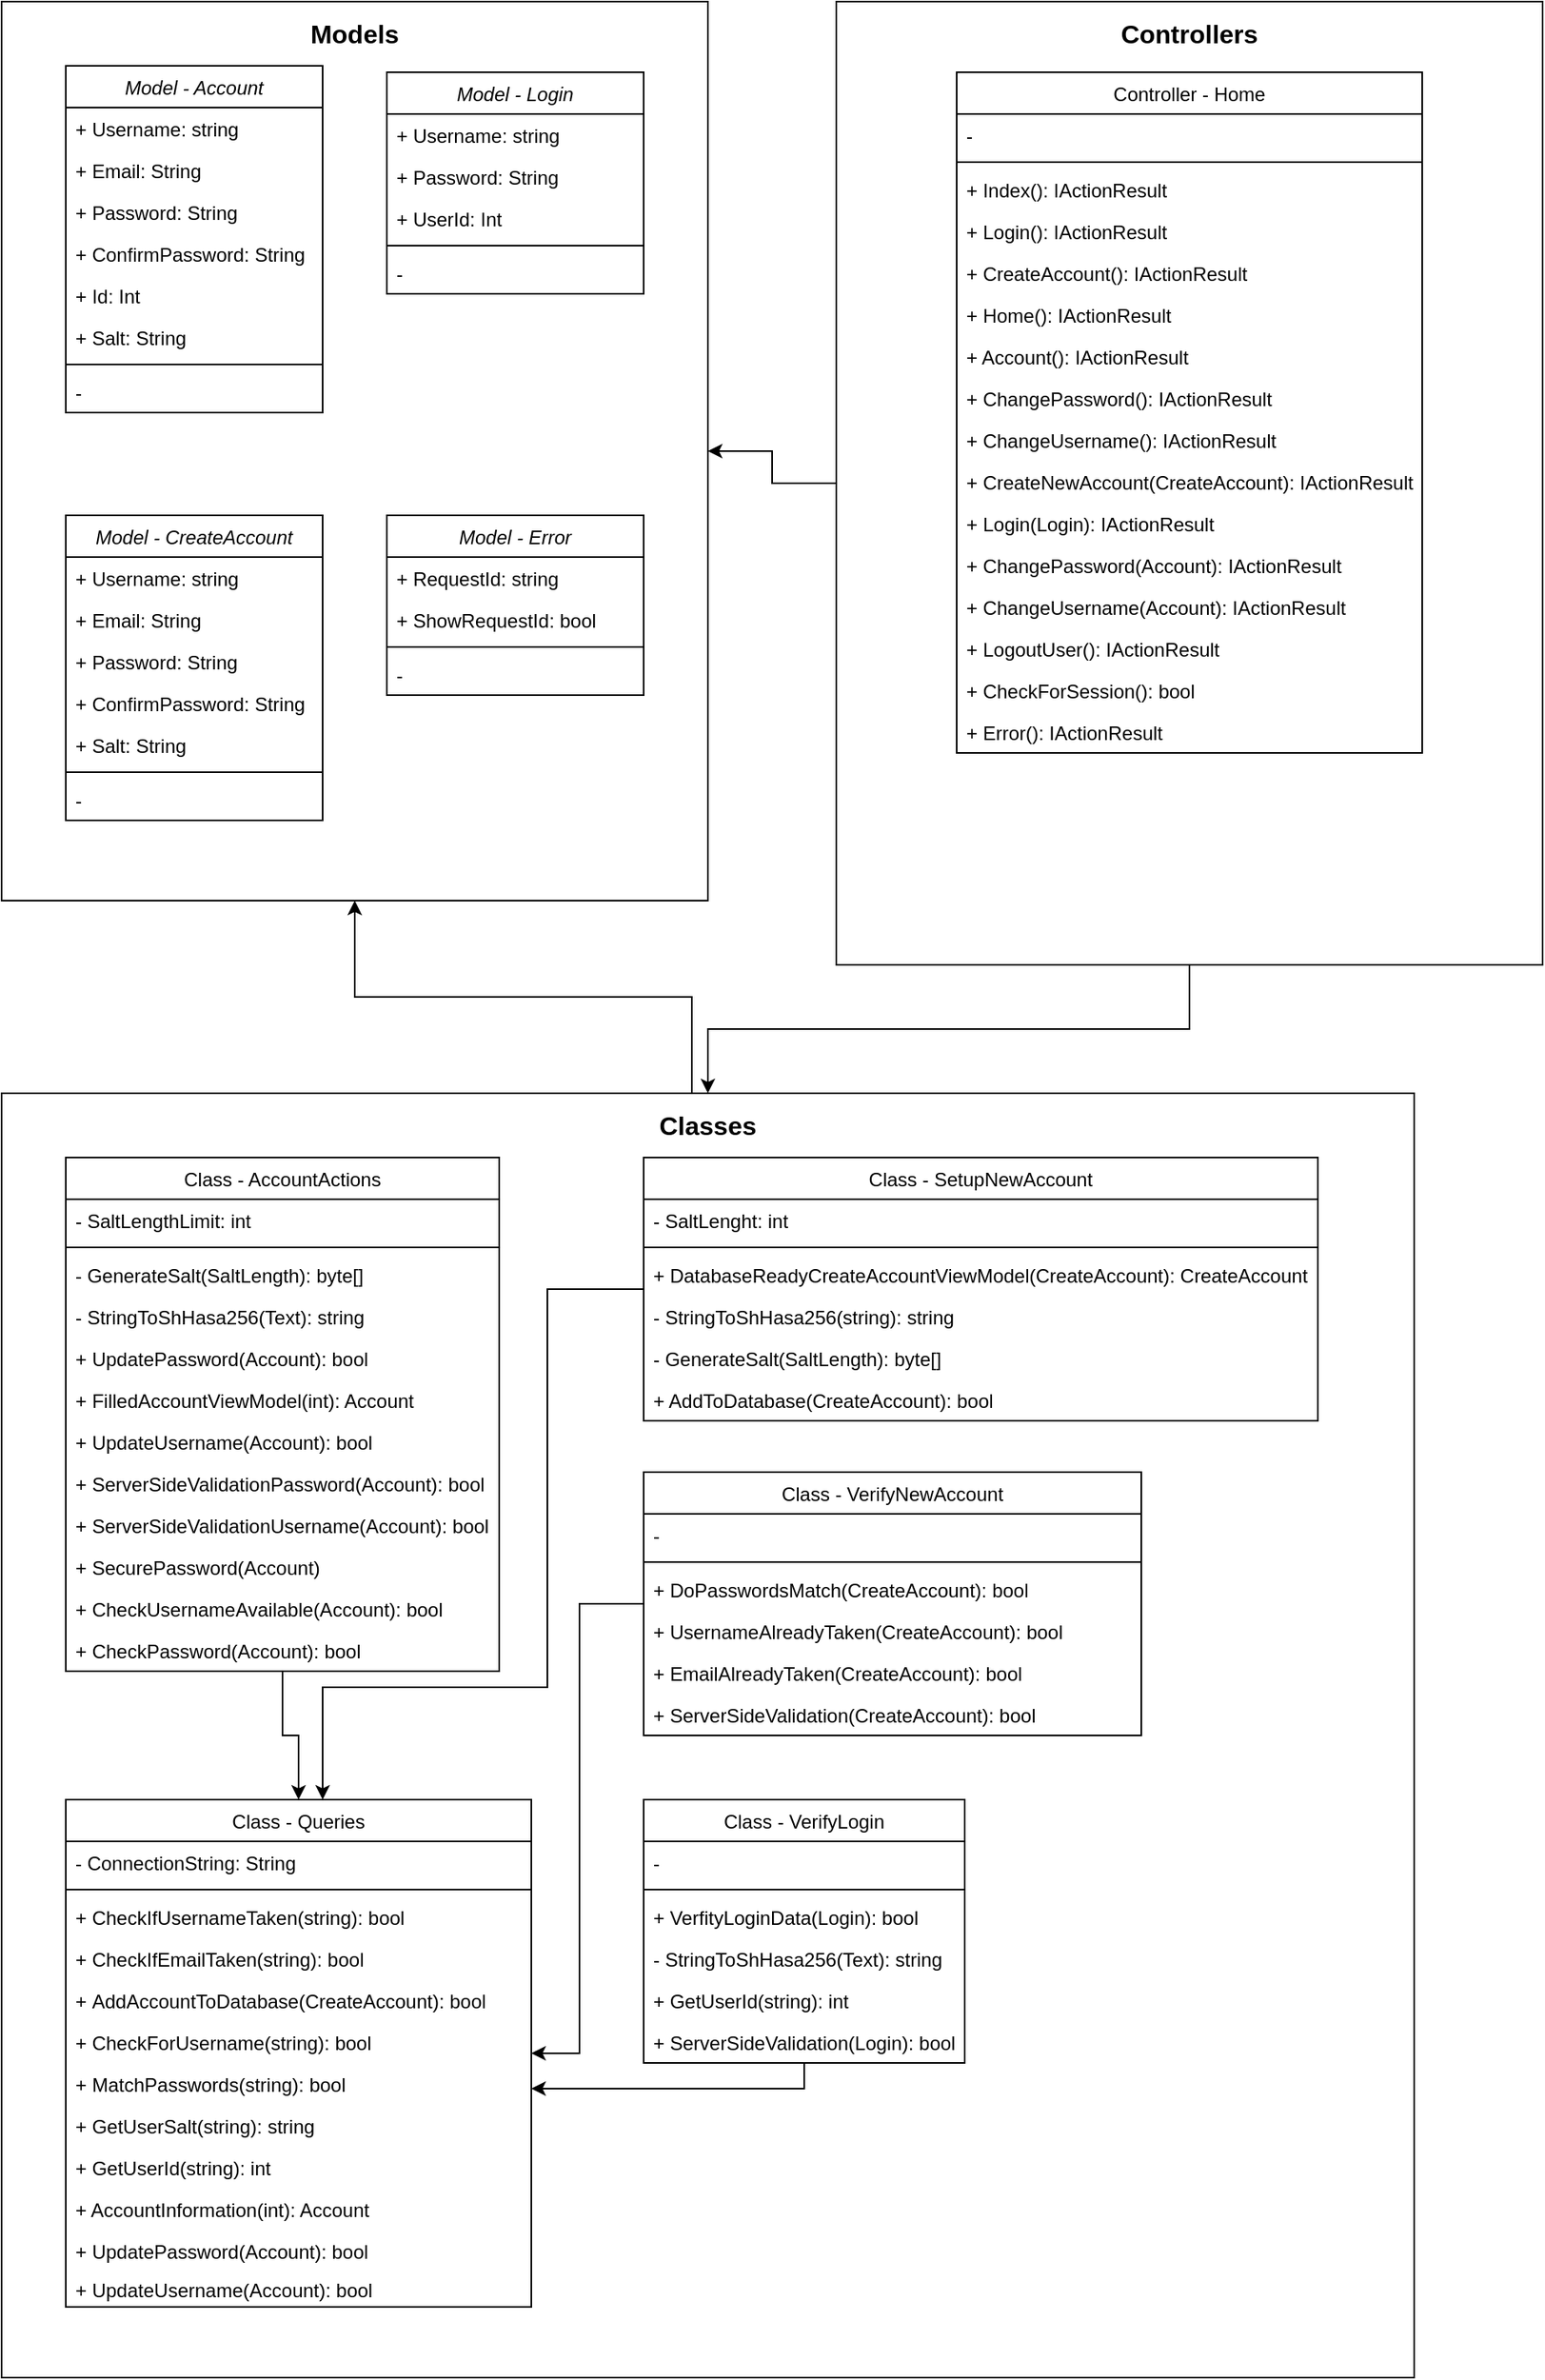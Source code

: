 <mxfile version="14.5.1" type="device"><diagram id="C5RBs43oDa-KdzZeNtuy" name="Page-1"><mxGraphModel dx="1673" dy="967" grid="1" gridSize="10" guides="1" tooltips="1" connect="1" arrows="1" fold="1" page="1" pageScale="1" pageWidth="827" pageHeight="1169" math="0" shadow="0"><root><mxCell id="WIyWlLk6GJQsqaUBKTNV-0"/><mxCell id="WIyWlLk6GJQsqaUBKTNV-1" parent="WIyWlLk6GJQsqaUBKTNV-0"/><mxCell id="hTvxcZhykZpkyNZa-Waa-52" value="" style="rounded=0;whiteSpace=wrap;html=1;" vertex="1" parent="WIyWlLk6GJQsqaUBKTNV-1"><mxGeometry width="440" height="560" as="geometry"/></mxCell><mxCell id="hTvxcZhykZpkyNZa-Waa-60" style="edgeStyle=orthogonalEdgeStyle;rounded=0;orthogonalLoop=1;jettySize=auto;html=1;" edge="1" parent="WIyWlLk6GJQsqaUBKTNV-1" source="hTvxcZhykZpkyNZa-Waa-12" target="hTvxcZhykZpkyNZa-Waa-52"><mxGeometry relative="1" as="geometry"><Array as="points"><mxPoint x="430" y="620"/><mxPoint x="220" y="620"/></Array></mxGeometry></mxCell><mxCell id="hTvxcZhykZpkyNZa-Waa-12" value="" style="rounded=0;whiteSpace=wrap;html=1;" vertex="1" parent="WIyWlLk6GJQsqaUBKTNV-1"><mxGeometry y="680" width="880" height="800" as="geometry"/></mxCell><mxCell id="zkfFHV4jXpPFQw0GAbJ--0" value="Model - Login" style="swimlane;fontStyle=2;align=center;verticalAlign=top;childLayout=stackLayout;horizontal=1;startSize=26;horizontalStack=0;resizeParent=1;resizeLast=0;collapsible=1;marginBottom=0;rounded=0;shadow=0;strokeWidth=1;" parent="WIyWlLk6GJQsqaUBKTNV-1" vertex="1"><mxGeometry x="240" y="44" width="160" height="138" as="geometry"><mxRectangle x="240" y="40" width="160" height="26" as="alternateBounds"/></mxGeometry></mxCell><mxCell id="zkfFHV4jXpPFQw0GAbJ--1" value="+ Username: string" style="text;align=left;verticalAlign=top;spacingLeft=4;spacingRight=4;overflow=hidden;rotatable=0;points=[[0,0.5],[1,0.5]];portConstraint=eastwest;" parent="zkfFHV4jXpPFQw0GAbJ--0" vertex="1"><mxGeometry y="26" width="160" height="26" as="geometry"/></mxCell><mxCell id="SCdg9kB7BhpPP8TmP9RL-40" value="+ Password: String" style="text;align=left;verticalAlign=top;spacingLeft=4;spacingRight=4;overflow=hidden;rotatable=0;points=[[0,0.5],[1,0.5]];portConstraint=eastwest;rounded=0;shadow=0;html=0;" parent="zkfFHV4jXpPFQw0GAbJ--0" vertex="1"><mxGeometry y="52" width="160" height="26" as="geometry"/></mxCell><mxCell id="zkfFHV4jXpPFQw0GAbJ--2" value="+ UserId: Int" style="text;align=left;verticalAlign=top;spacingLeft=4;spacingRight=4;overflow=hidden;rotatable=0;points=[[0,0.5],[1,0.5]];portConstraint=eastwest;rounded=0;shadow=0;html=0;" parent="zkfFHV4jXpPFQw0GAbJ--0" vertex="1"><mxGeometry y="78" width="160" height="26" as="geometry"/></mxCell><mxCell id="zkfFHV4jXpPFQw0GAbJ--4" value="" style="line;html=1;strokeWidth=1;align=left;verticalAlign=middle;spacingTop=-1;spacingLeft=3;spacingRight=3;rotatable=0;labelPosition=right;points=[];portConstraint=eastwest;" parent="zkfFHV4jXpPFQw0GAbJ--0" vertex="1"><mxGeometry y="104" width="160" height="8" as="geometry"/></mxCell><mxCell id="PISMwVWAwjj8KinEgV6s-22" value="-" style="text;align=left;verticalAlign=top;spacingLeft=4;spacingRight=4;overflow=hidden;rotatable=0;points=[[0,0.5],[1,0.5]];portConstraint=eastwest;" parent="zkfFHV4jXpPFQw0GAbJ--0" vertex="1"><mxGeometry y="112" width="160" height="26" as="geometry"/></mxCell><mxCell id="hTvxcZhykZpkyNZa-Waa-63" style="edgeStyle=orthogonalEdgeStyle;rounded=0;orthogonalLoop=1;jettySize=auto;html=1;" edge="1" parent="WIyWlLk6GJQsqaUBKTNV-1" source="zkfFHV4jXpPFQw0GAbJ--13" target="zkfFHV4jXpPFQw0GAbJ--17"><mxGeometry relative="1" as="geometry"><Array as="points"><mxPoint x="360" y="998"/><mxPoint x="360" y="1278"/></Array></mxGeometry></mxCell><mxCell id="zkfFHV4jXpPFQw0GAbJ--13" value="Class - VerifyNewAccount" style="swimlane;fontStyle=0;align=center;verticalAlign=top;childLayout=stackLayout;horizontal=1;startSize=26;horizontalStack=0;resizeParent=1;resizeLast=0;collapsible=1;marginBottom=0;rounded=0;shadow=0;strokeWidth=1;" parent="WIyWlLk6GJQsqaUBKTNV-1" vertex="1"><mxGeometry x="400" y="916" width="310" height="164" as="geometry"><mxRectangle x="560" y="160" width="170" height="26" as="alternateBounds"/></mxGeometry></mxCell><mxCell id="PISMwVWAwjj8KinEgV6s-21" value="-" style="text;align=left;verticalAlign=top;spacingLeft=4;spacingRight=4;overflow=hidden;rotatable=0;points=[[0,0.5],[1,0.5]];portConstraint=eastwest;" parent="zkfFHV4jXpPFQw0GAbJ--13" vertex="1"><mxGeometry y="26" width="310" height="26" as="geometry"/></mxCell><mxCell id="zkfFHV4jXpPFQw0GAbJ--15" value="" style="line;html=1;strokeWidth=1;align=left;verticalAlign=middle;spacingTop=-1;spacingLeft=3;spacingRight=3;rotatable=0;labelPosition=right;points=[];portConstraint=eastwest;" parent="zkfFHV4jXpPFQw0GAbJ--13" vertex="1"><mxGeometry y="52" width="310" height="8" as="geometry"/></mxCell><mxCell id="PISMwVWAwjj8KinEgV6s-15" value="+ DoPasswordsMatch(CreateAccount): bool" style="text;align=left;verticalAlign=top;spacingLeft=4;spacingRight=4;overflow=hidden;rotatable=0;points=[[0,0.5],[1,0.5]];portConstraint=eastwest;" parent="zkfFHV4jXpPFQw0GAbJ--13" vertex="1"><mxGeometry y="60" width="310" height="26" as="geometry"/></mxCell><mxCell id="PISMwVWAwjj8KinEgV6s-16" value="+ UsernameAlreadyTaken(CreateAccount): bool" style="text;align=left;verticalAlign=top;spacingLeft=4;spacingRight=4;overflow=hidden;rotatable=0;points=[[0,0.5],[1,0.5]];portConstraint=eastwest;" parent="zkfFHV4jXpPFQw0GAbJ--13" vertex="1"><mxGeometry y="86" width="310" height="26" as="geometry"/></mxCell><mxCell id="PISMwVWAwjj8KinEgV6s-17" value="+ EmailAlreadyTaken(CreateAccount): bool" style="text;align=left;verticalAlign=top;spacingLeft=4;spacingRight=4;overflow=hidden;rotatable=0;points=[[0,0.5],[1,0.5]];portConstraint=eastwest;" parent="zkfFHV4jXpPFQw0GAbJ--13" vertex="1"><mxGeometry y="112" width="310" height="26" as="geometry"/></mxCell><mxCell id="SCdg9kB7BhpPP8TmP9RL-45" value="+ ServerSideValidation(CreateAccount): bool" style="text;align=left;verticalAlign=top;spacingLeft=4;spacingRight=4;overflow=hidden;rotatable=0;points=[[0,0.5],[1,0.5]];portConstraint=eastwest;" parent="zkfFHV4jXpPFQw0GAbJ--13" vertex="1"><mxGeometry y="138" width="310" height="26" as="geometry"/></mxCell><mxCell id="zkfFHV4jXpPFQw0GAbJ--17" value="Class - Queries" style="swimlane;fontStyle=0;align=center;verticalAlign=top;childLayout=stackLayout;horizontal=1;startSize=26;horizontalStack=0;resizeParent=1;resizeLast=0;collapsible=1;marginBottom=0;rounded=0;shadow=0;strokeWidth=1;" parent="WIyWlLk6GJQsqaUBKTNV-1" vertex="1"><mxGeometry x="40" y="1120" width="290" height="316" as="geometry"><mxRectangle x="40" y="1080" width="160" height="26" as="alternateBounds"/></mxGeometry></mxCell><mxCell id="PISMwVWAwjj8KinEgV6s-37" value="- ConnectionString: String" style="text;align=left;verticalAlign=top;spacingLeft=4;spacingRight=4;overflow=hidden;rotatable=0;points=[[0,0.5],[1,0.5]];portConstraint=eastwest;" parent="zkfFHV4jXpPFQw0GAbJ--17" vertex="1"><mxGeometry y="26" width="290" height="26" as="geometry"/></mxCell><mxCell id="zkfFHV4jXpPFQw0GAbJ--23" value="" style="line;html=1;strokeWidth=1;align=left;verticalAlign=middle;spacingTop=-1;spacingLeft=3;spacingRight=3;rotatable=0;labelPosition=right;points=[];portConstraint=eastwest;" parent="zkfFHV4jXpPFQw0GAbJ--17" vertex="1"><mxGeometry y="52" width="290" height="8" as="geometry"/></mxCell><mxCell id="zkfFHV4jXpPFQw0GAbJ--18" value="+ CheckIfUsernameTaken(string): bool" style="text;align=left;verticalAlign=top;spacingLeft=4;spacingRight=4;overflow=hidden;rotatable=0;points=[[0,0.5],[1,0.5]];portConstraint=eastwest;" parent="zkfFHV4jXpPFQw0GAbJ--17" vertex="1"><mxGeometry y="60" width="290" height="26" as="geometry"/></mxCell><mxCell id="zkfFHV4jXpPFQw0GAbJ--19" value="+ CheckIfEmailTaken(string): bool" style="text;align=left;verticalAlign=top;spacingLeft=4;spacingRight=4;overflow=hidden;rotatable=0;points=[[0,0.5],[1,0.5]];portConstraint=eastwest;rounded=0;shadow=0;html=0;" parent="zkfFHV4jXpPFQw0GAbJ--17" vertex="1"><mxGeometry y="86" width="290" height="26" as="geometry"/></mxCell><mxCell id="zkfFHV4jXpPFQw0GAbJ--20" value="+ AddAccountToDatabase(CreateAccount): bool" style="text;align=left;verticalAlign=top;spacingLeft=4;spacingRight=4;overflow=hidden;rotatable=0;points=[[0,0.5],[1,0.5]];portConstraint=eastwest;rounded=0;shadow=0;html=0;" parent="zkfFHV4jXpPFQw0GAbJ--17" vertex="1"><mxGeometry y="112" width="290" height="26" as="geometry"/></mxCell><mxCell id="zkfFHV4jXpPFQw0GAbJ--21" value="+ CheckForUsername(string): bool" style="text;align=left;verticalAlign=top;spacingLeft=4;spacingRight=4;overflow=hidden;rotatable=0;points=[[0,0.5],[1,0.5]];portConstraint=eastwest;rounded=0;shadow=0;html=0;" parent="zkfFHV4jXpPFQw0GAbJ--17" vertex="1"><mxGeometry y="138" width="290" height="26" as="geometry"/></mxCell><mxCell id="zkfFHV4jXpPFQw0GAbJ--22" value="+ MatchPasswords(string): bool" style="text;align=left;verticalAlign=top;spacingLeft=4;spacingRight=4;overflow=hidden;rotatable=0;points=[[0,0.5],[1,0.5]];portConstraint=eastwest;rounded=0;shadow=0;html=0;" parent="zkfFHV4jXpPFQw0GAbJ--17" vertex="1"><mxGeometry y="164" width="290" height="26" as="geometry"/></mxCell><mxCell id="SCdg9kB7BhpPP8TmP9RL-47" value="+ GetUserSalt(string): string" style="text;align=left;verticalAlign=top;spacingLeft=4;spacingRight=4;overflow=hidden;rotatable=0;points=[[0,0.5],[1,0.5]];portConstraint=eastwest;rounded=0;shadow=0;html=0;" parent="zkfFHV4jXpPFQw0GAbJ--17" vertex="1"><mxGeometry y="190" width="290" height="26" as="geometry"/></mxCell><mxCell id="SCdg9kB7BhpPP8TmP9RL-48" value="+ GetUserId(string): int" style="text;align=left;verticalAlign=top;spacingLeft=4;spacingRight=4;overflow=hidden;rotatable=0;points=[[0,0.5],[1,0.5]];portConstraint=eastwest;rounded=0;shadow=0;html=0;" parent="zkfFHV4jXpPFQw0GAbJ--17" vertex="1"><mxGeometry y="216" width="290" height="26" as="geometry"/></mxCell><mxCell id="SCdg9kB7BhpPP8TmP9RL-49" value="+ AccountInformation(int): Account" style="text;align=left;verticalAlign=top;spacingLeft=4;spacingRight=4;overflow=hidden;rotatable=0;points=[[0,0.5],[1,0.5]];portConstraint=eastwest;rounded=0;shadow=0;html=0;" parent="zkfFHV4jXpPFQw0GAbJ--17" vertex="1"><mxGeometry y="242" width="290" height="26" as="geometry"/></mxCell><mxCell id="SCdg9kB7BhpPP8TmP9RL-50" value="+ UpdatePassword(Account): bool" style="text;align=left;verticalAlign=top;spacingLeft=4;spacingRight=4;overflow=hidden;rotatable=0;points=[[0,0.5],[1,0.5]];portConstraint=eastwest;rounded=0;shadow=0;html=0;" parent="zkfFHV4jXpPFQw0GAbJ--17" vertex="1"><mxGeometry y="268" width="290" height="24" as="geometry"/></mxCell><mxCell id="hTvxcZhykZpkyNZa-Waa-37" value="+ UpdateUsername(Account): bool" style="text;align=left;verticalAlign=top;spacingLeft=4;spacingRight=4;overflow=hidden;rotatable=0;points=[[0,0.5],[1,0.5]];portConstraint=eastwest;rounded=0;shadow=0;html=0;" vertex="1" parent="zkfFHV4jXpPFQw0GAbJ--17"><mxGeometry y="292" width="290" height="24" as="geometry"/></mxCell><mxCell id="PISMwVWAwjj8KinEgV6s-0" value="Model - CreateAccount" style="swimlane;fontStyle=2;align=center;verticalAlign=top;childLayout=stackLayout;horizontal=1;startSize=26;horizontalStack=0;resizeParent=1;resizeLast=0;collapsible=1;marginBottom=0;rounded=0;shadow=0;strokeWidth=1;" parent="WIyWlLk6GJQsqaUBKTNV-1" vertex="1"><mxGeometry x="40" y="320" width="160" height="190" as="geometry"><mxRectangle x="40" y="320" width="160" height="26" as="alternateBounds"/></mxGeometry></mxCell><mxCell id="PISMwVWAwjj8KinEgV6s-1" value="+ Username: string" style="text;align=left;verticalAlign=top;spacingLeft=4;spacingRight=4;overflow=hidden;rotatable=0;points=[[0,0.5],[1,0.5]];portConstraint=eastwest;" parent="PISMwVWAwjj8KinEgV6s-0" vertex="1"><mxGeometry y="26" width="160" height="26" as="geometry"/></mxCell><mxCell id="PISMwVWAwjj8KinEgV6s-2" value="+ Email: String" style="text;align=left;verticalAlign=top;spacingLeft=4;spacingRight=4;overflow=hidden;rotatable=0;points=[[0,0.5],[1,0.5]];portConstraint=eastwest;rounded=0;shadow=0;html=0;" parent="PISMwVWAwjj8KinEgV6s-0" vertex="1"><mxGeometry y="52" width="160" height="26" as="geometry"/></mxCell><mxCell id="PISMwVWAwjj8KinEgV6s-6" value="+ Password: String" style="text;align=left;verticalAlign=top;spacingLeft=4;spacingRight=4;overflow=hidden;rotatable=0;points=[[0,0.5],[1,0.5]];portConstraint=eastwest;rounded=0;shadow=0;html=0;" parent="PISMwVWAwjj8KinEgV6s-0" vertex="1"><mxGeometry y="78" width="160" height="26" as="geometry"/></mxCell><mxCell id="PISMwVWAwjj8KinEgV6s-7" value="+ ConfirmPassword: String" style="text;align=left;verticalAlign=top;spacingLeft=4;spacingRight=4;overflow=hidden;rotatable=0;points=[[0,0.5],[1,0.5]];portConstraint=eastwest;rounded=0;shadow=0;html=0;" parent="PISMwVWAwjj8KinEgV6s-0" vertex="1"><mxGeometry y="104" width="160" height="26" as="geometry"/></mxCell><mxCell id="PISMwVWAwjj8KinEgV6s-8" value="+ Salt: String" style="text;align=left;verticalAlign=top;spacingLeft=4;spacingRight=4;overflow=hidden;rotatable=0;points=[[0,0.5],[1,0.5]];portConstraint=eastwest;rounded=0;shadow=0;html=0;" parent="PISMwVWAwjj8KinEgV6s-0" vertex="1"><mxGeometry y="130" width="160" height="26" as="geometry"/></mxCell><mxCell id="PISMwVWAwjj8KinEgV6s-3" value="" style="line;html=1;strokeWidth=1;align=left;verticalAlign=middle;spacingTop=-1;spacingLeft=3;spacingRight=3;rotatable=0;labelPosition=right;points=[];portConstraint=eastwest;" parent="PISMwVWAwjj8KinEgV6s-0" vertex="1"><mxGeometry y="156" width="160" height="8" as="geometry"/></mxCell><mxCell id="PISMwVWAwjj8KinEgV6s-23" value="-" style="text;align=left;verticalAlign=top;spacingLeft=4;spacingRight=4;overflow=hidden;rotatable=0;points=[[0,0.5],[1,0.5]];portConstraint=eastwest;rounded=0;shadow=0;html=0;" parent="PISMwVWAwjj8KinEgV6s-0" vertex="1"><mxGeometry y="164" width="160" height="26" as="geometry"/></mxCell><mxCell id="hTvxcZhykZpkyNZa-Waa-64" style="edgeStyle=orthogonalEdgeStyle;rounded=0;orthogonalLoop=1;jettySize=auto;html=1;" edge="1" parent="WIyWlLk6GJQsqaUBKTNV-1" source="PISMwVWAwjj8KinEgV6s-24" target="zkfFHV4jXpPFQw0GAbJ--17"><mxGeometry relative="1" as="geometry"><Array as="points"><mxPoint x="500" y="1300"/></Array></mxGeometry></mxCell><mxCell id="PISMwVWAwjj8KinEgV6s-24" value="Class - VerifyLogin" style="swimlane;fontStyle=0;align=center;verticalAlign=top;childLayout=stackLayout;horizontal=1;startSize=26;horizontalStack=0;resizeParent=1;resizeLast=0;collapsible=1;marginBottom=0;rounded=0;shadow=0;strokeWidth=1;" parent="WIyWlLk6GJQsqaUBKTNV-1" vertex="1"><mxGeometry x="400" y="1120" width="200" height="164" as="geometry"><mxRectangle x="360" y="920" width="170" height="26" as="alternateBounds"/></mxGeometry></mxCell><mxCell id="PISMwVWAwjj8KinEgV6s-25" value="-" style="text;align=left;verticalAlign=top;spacingLeft=4;spacingRight=4;overflow=hidden;rotatable=0;points=[[0,0.5],[1,0.5]];portConstraint=eastwest;" parent="PISMwVWAwjj8KinEgV6s-24" vertex="1"><mxGeometry y="26" width="200" height="26" as="geometry"/></mxCell><mxCell id="PISMwVWAwjj8KinEgV6s-26" value="" style="line;html=1;strokeWidth=1;align=left;verticalAlign=middle;spacingTop=-1;spacingLeft=3;spacingRight=3;rotatable=0;labelPosition=right;points=[];portConstraint=eastwest;" parent="PISMwVWAwjj8KinEgV6s-24" vertex="1"><mxGeometry y="52" width="200" height="8" as="geometry"/></mxCell><mxCell id="PISMwVWAwjj8KinEgV6s-27" value="+ VerfityLoginData(Login): bool" style="text;align=left;verticalAlign=top;spacingLeft=4;spacingRight=4;overflow=hidden;rotatable=0;points=[[0,0.5],[1,0.5]];portConstraint=eastwest;" parent="PISMwVWAwjj8KinEgV6s-24" vertex="1"><mxGeometry y="60" width="200" height="26" as="geometry"/></mxCell><mxCell id="PISMwVWAwjj8KinEgV6s-28" value="- StringToShHasa256(Text): string" style="text;align=left;verticalAlign=top;spacingLeft=4;spacingRight=4;overflow=hidden;rotatable=0;points=[[0,0.5],[1,0.5]];portConstraint=eastwest;" parent="PISMwVWAwjj8KinEgV6s-24" vertex="1"><mxGeometry y="86" width="200" height="26" as="geometry"/></mxCell><mxCell id="SCdg9kB7BhpPP8TmP9RL-41" value="+ GetUserId(string): int" style="text;align=left;verticalAlign=top;spacingLeft=4;spacingRight=4;overflow=hidden;rotatable=0;points=[[0,0.5],[1,0.5]];portConstraint=eastwest;" parent="PISMwVWAwjj8KinEgV6s-24" vertex="1"><mxGeometry y="112" width="200" height="26" as="geometry"/></mxCell><mxCell id="SCdg9kB7BhpPP8TmP9RL-42" value="+ ServerSideValidation(Login): bool" style="text;align=left;verticalAlign=top;spacingLeft=4;spacingRight=4;overflow=hidden;rotatable=0;points=[[0,0.5],[1,0.5]];portConstraint=eastwest;" parent="PISMwVWAwjj8KinEgV6s-24" vertex="1"><mxGeometry y="138" width="200" height="26" as="geometry"/></mxCell><mxCell id="hTvxcZhykZpkyNZa-Waa-65" style="edgeStyle=orthogonalEdgeStyle;rounded=0;orthogonalLoop=1;jettySize=auto;html=1;" edge="1" parent="WIyWlLk6GJQsqaUBKTNV-1" source="PISMwVWAwjj8KinEgV6s-30" target="zkfFHV4jXpPFQw0GAbJ--17"><mxGeometry relative="1" as="geometry"><Array as="points"><mxPoint x="340" y="802"/><mxPoint x="340" y="1050"/><mxPoint x="200" y="1050"/></Array></mxGeometry></mxCell><mxCell id="PISMwVWAwjj8KinEgV6s-30" value="Class - SetupNewAccount&#10;" style="swimlane;fontStyle=0;align=center;verticalAlign=top;childLayout=stackLayout;horizontal=1;startSize=26;horizontalStack=0;resizeParent=1;resizeLast=0;collapsible=1;marginBottom=0;rounded=0;shadow=0;strokeWidth=1;" parent="WIyWlLk6GJQsqaUBKTNV-1" vertex="1"><mxGeometry x="400" y="720" width="420" height="164" as="geometry"><mxRectangle x="360" y="720" width="170" height="26" as="alternateBounds"/></mxGeometry></mxCell><mxCell id="PISMwVWAwjj8KinEgV6s-31" value="- SaltLenght: int" style="text;align=left;verticalAlign=top;spacingLeft=4;spacingRight=4;overflow=hidden;rotatable=0;points=[[0,0.5],[1,0.5]];portConstraint=eastwest;" parent="PISMwVWAwjj8KinEgV6s-30" vertex="1"><mxGeometry y="26" width="420" height="26" as="geometry"/></mxCell><mxCell id="PISMwVWAwjj8KinEgV6s-32" value="" style="line;html=1;strokeWidth=1;align=left;verticalAlign=middle;spacingTop=-1;spacingLeft=3;spacingRight=3;rotatable=0;labelPosition=right;points=[];portConstraint=eastwest;" parent="PISMwVWAwjj8KinEgV6s-30" vertex="1"><mxGeometry y="52" width="420" height="8" as="geometry"/></mxCell><mxCell id="PISMwVWAwjj8KinEgV6s-33" value="+ DatabaseReadyCreateAccountViewModel(CreateAccount): CreateAccount" style="text;align=left;verticalAlign=top;spacingLeft=4;spacingRight=4;overflow=hidden;rotatable=0;points=[[0,0.5],[1,0.5]];portConstraint=eastwest;" parent="PISMwVWAwjj8KinEgV6s-30" vertex="1"><mxGeometry y="60" width="420" height="26" as="geometry"/></mxCell><mxCell id="PISMwVWAwjj8KinEgV6s-34" value="- StringToShHasa256(string): string" style="text;align=left;verticalAlign=top;spacingLeft=4;spacingRight=4;overflow=hidden;rotatable=0;points=[[0,0.5],[1,0.5]];portConstraint=eastwest;" parent="PISMwVWAwjj8KinEgV6s-30" vertex="1"><mxGeometry y="86" width="420" height="26" as="geometry"/></mxCell><mxCell id="PISMwVWAwjj8KinEgV6s-35" value="- GenerateSalt(SaltLength): byte[]" style="text;align=left;verticalAlign=top;spacingLeft=4;spacingRight=4;overflow=hidden;rotatable=0;points=[[0,0.5],[1,0.5]];portConstraint=eastwest;" parent="PISMwVWAwjj8KinEgV6s-30" vertex="1"><mxGeometry y="112" width="420" height="26" as="geometry"/></mxCell><mxCell id="PISMwVWAwjj8KinEgV6s-36" value="+ AddToDatabase(CreateAccount): bool" style="text;align=left;verticalAlign=top;spacingLeft=4;spacingRight=4;overflow=hidden;rotatable=0;points=[[0,0.5],[1,0.5]];portConstraint=eastwest;" parent="PISMwVWAwjj8KinEgV6s-30" vertex="1"><mxGeometry y="138" width="420" height="26" as="geometry"/></mxCell><mxCell id="SCdg9kB7BhpPP8TmP9RL-4" value="Model - Account" style="swimlane;fontStyle=2;align=center;verticalAlign=top;childLayout=stackLayout;horizontal=1;startSize=26;horizontalStack=0;resizeParent=1;resizeLast=0;collapsible=1;marginBottom=0;rounded=0;shadow=0;strokeWidth=1;" parent="WIyWlLk6GJQsqaUBKTNV-1" vertex="1"><mxGeometry x="40" y="40" width="160" height="216" as="geometry"><mxRectangle x="40" y="40" width="160" height="26" as="alternateBounds"/></mxGeometry></mxCell><mxCell id="SCdg9kB7BhpPP8TmP9RL-5" value="+ Username: string" style="text;align=left;verticalAlign=top;spacingLeft=4;spacingRight=4;overflow=hidden;rotatable=0;points=[[0,0.5],[1,0.5]];portConstraint=eastwest;" parent="SCdg9kB7BhpPP8TmP9RL-4" vertex="1"><mxGeometry y="26" width="160" height="26" as="geometry"/></mxCell><mxCell id="SCdg9kB7BhpPP8TmP9RL-6" value="+ Email: String" style="text;align=left;verticalAlign=top;spacingLeft=4;spacingRight=4;overflow=hidden;rotatable=0;points=[[0,0.5],[1,0.5]];portConstraint=eastwest;rounded=0;shadow=0;html=0;" parent="SCdg9kB7BhpPP8TmP9RL-4" vertex="1"><mxGeometry y="52" width="160" height="26" as="geometry"/></mxCell><mxCell id="SCdg9kB7BhpPP8TmP9RL-7" value="+ Password: String" style="text;align=left;verticalAlign=top;spacingLeft=4;spacingRight=4;overflow=hidden;rotatable=0;points=[[0,0.5],[1,0.5]];portConstraint=eastwest;rounded=0;shadow=0;html=0;" parent="SCdg9kB7BhpPP8TmP9RL-4" vertex="1"><mxGeometry y="78" width="160" height="26" as="geometry"/></mxCell><mxCell id="SCdg9kB7BhpPP8TmP9RL-8" value="+ ConfirmPassword: String" style="text;align=left;verticalAlign=top;spacingLeft=4;spacingRight=4;overflow=hidden;rotatable=0;points=[[0,0.5],[1,0.5]];portConstraint=eastwest;rounded=0;shadow=0;html=0;" parent="SCdg9kB7BhpPP8TmP9RL-4" vertex="1"><mxGeometry y="104" width="160" height="26" as="geometry"/></mxCell><mxCell id="SCdg9kB7BhpPP8TmP9RL-9" value="+ Id: Int" style="text;align=left;verticalAlign=top;spacingLeft=4;spacingRight=4;overflow=hidden;rotatable=0;points=[[0,0.5],[1,0.5]];portConstraint=eastwest;rounded=0;shadow=0;html=0;" parent="SCdg9kB7BhpPP8TmP9RL-4" vertex="1"><mxGeometry y="130" width="160" height="26" as="geometry"/></mxCell><mxCell id="SCdg9kB7BhpPP8TmP9RL-16" value="+ Salt: String" style="text;align=left;verticalAlign=top;spacingLeft=4;spacingRight=4;overflow=hidden;rotatable=0;points=[[0,0.5],[1,0.5]];portConstraint=eastwest;rounded=0;shadow=0;html=0;" parent="SCdg9kB7BhpPP8TmP9RL-4" vertex="1"><mxGeometry y="156" width="160" height="26" as="geometry"/></mxCell><mxCell id="SCdg9kB7BhpPP8TmP9RL-10" value="" style="line;html=1;strokeWidth=1;align=left;verticalAlign=middle;spacingTop=-1;spacingLeft=3;spacingRight=3;rotatable=0;labelPosition=right;points=[];portConstraint=eastwest;" parent="SCdg9kB7BhpPP8TmP9RL-4" vertex="1"><mxGeometry y="182" width="160" height="8" as="geometry"/></mxCell><mxCell id="SCdg9kB7BhpPP8TmP9RL-17" value="-" style="text;align=left;verticalAlign=top;spacingLeft=4;spacingRight=4;overflow=hidden;rotatable=0;points=[[0,0.5],[1,0.5]];portConstraint=eastwest;rounded=0;shadow=0;html=0;" parent="SCdg9kB7BhpPP8TmP9RL-4" vertex="1"><mxGeometry y="190" width="160" height="26" as="geometry"/></mxCell><mxCell id="hTvxcZhykZpkyNZa-Waa-61" style="edgeStyle=orthogonalEdgeStyle;rounded=0;orthogonalLoop=1;jettySize=auto;html=1;" edge="1" parent="WIyWlLk6GJQsqaUBKTNV-1" source="SCdg9kB7BhpPP8TmP9RL-26" target="zkfFHV4jXpPFQw0GAbJ--17"><mxGeometry relative="1" as="geometry"/></mxCell><mxCell id="SCdg9kB7BhpPP8TmP9RL-26" value="Class - AccountActions&#10;" style="swimlane;fontStyle=0;align=center;verticalAlign=top;childLayout=stackLayout;horizontal=1;startSize=26;horizontalStack=0;resizeParent=1;resizeLast=0;collapsible=1;marginBottom=0;rounded=0;shadow=0;strokeWidth=1;" parent="WIyWlLk6GJQsqaUBKTNV-1" vertex="1"><mxGeometry x="40" y="720" width="270" height="320" as="geometry"><mxRectangle x="40" y="720" width="170" height="26" as="alternateBounds"/></mxGeometry></mxCell><mxCell id="SCdg9kB7BhpPP8TmP9RL-27" value="- SaltLengthLimit: int" style="text;align=left;verticalAlign=top;spacingLeft=4;spacingRight=4;overflow=hidden;rotatable=0;points=[[0,0.5],[1,0.5]];portConstraint=eastwest;" parent="SCdg9kB7BhpPP8TmP9RL-26" vertex="1"><mxGeometry y="26" width="270" height="26" as="geometry"/></mxCell><mxCell id="SCdg9kB7BhpPP8TmP9RL-28" value="" style="line;html=1;strokeWidth=1;align=left;verticalAlign=middle;spacingTop=-1;spacingLeft=3;spacingRight=3;rotatable=0;labelPosition=right;points=[];portConstraint=eastwest;" parent="SCdg9kB7BhpPP8TmP9RL-26" vertex="1"><mxGeometry y="52" width="270" height="8" as="geometry"/></mxCell><mxCell id="SCdg9kB7BhpPP8TmP9RL-31" value="- GenerateSalt(SaltLength): byte[]" style="text;align=left;verticalAlign=top;spacingLeft=4;spacingRight=4;overflow=hidden;rotatable=0;points=[[0,0.5],[1,0.5]];portConstraint=eastwest;" parent="SCdg9kB7BhpPP8TmP9RL-26" vertex="1"><mxGeometry y="60" width="270" height="26" as="geometry"/></mxCell><mxCell id="SCdg9kB7BhpPP8TmP9RL-30" value="- StringToShHasa256(Text): string" style="text;align=left;verticalAlign=top;spacingLeft=4;spacingRight=4;overflow=hidden;rotatable=0;points=[[0,0.5],[1,0.5]];portConstraint=eastwest;" parent="SCdg9kB7BhpPP8TmP9RL-26" vertex="1"><mxGeometry y="86" width="270" height="26" as="geometry"/></mxCell><mxCell id="SCdg9kB7BhpPP8TmP9RL-32" value="+ UpdatePassword(Account): bool" style="text;align=left;verticalAlign=top;spacingLeft=4;spacingRight=4;overflow=hidden;rotatable=0;points=[[0,0.5],[1,0.5]];portConstraint=eastwest;" parent="SCdg9kB7BhpPP8TmP9RL-26" vertex="1"><mxGeometry y="112" width="270" height="26" as="geometry"/></mxCell><mxCell id="SCdg9kB7BhpPP8TmP9RL-29" value="+ FilledAccountViewModel(int): Account" style="text;align=left;verticalAlign=top;spacingLeft=4;spacingRight=4;overflow=hidden;rotatable=0;points=[[0,0.5],[1,0.5]];portConstraint=eastwest;" parent="SCdg9kB7BhpPP8TmP9RL-26" vertex="1"><mxGeometry y="138" width="270" height="26" as="geometry"/></mxCell><mxCell id="hTvxcZhykZpkyNZa-Waa-33" value="+ UpdateUsername(Account): bool" style="text;align=left;verticalAlign=top;spacingLeft=4;spacingRight=4;overflow=hidden;rotatable=0;points=[[0,0.5],[1,0.5]];portConstraint=eastwest;" vertex="1" parent="SCdg9kB7BhpPP8TmP9RL-26"><mxGeometry y="164" width="270" height="26" as="geometry"/></mxCell><mxCell id="SCdg9kB7BhpPP8TmP9RL-34" value="+ ServerSideValidationPassword(Account): bool" style="text;align=left;verticalAlign=top;spacingLeft=4;spacingRight=4;overflow=hidden;rotatable=0;points=[[0,0.5],[1,0.5]];portConstraint=eastwest;" parent="SCdg9kB7BhpPP8TmP9RL-26" vertex="1"><mxGeometry y="190" width="270" height="26" as="geometry"/></mxCell><mxCell id="SCdg9kB7BhpPP8TmP9RL-36" value="+ ServerSideValidationUsername(Account): bool" style="text;align=left;verticalAlign=top;spacingLeft=4;spacingRight=4;overflow=hidden;rotatable=0;points=[[0,0.5],[1,0.5]];portConstraint=eastwest;" parent="SCdg9kB7BhpPP8TmP9RL-26" vertex="1"><mxGeometry y="216" width="270" height="26" as="geometry"/></mxCell><mxCell id="SCdg9kB7BhpPP8TmP9RL-35" value="+ SecurePassword(Account)" style="text;align=left;verticalAlign=top;spacingLeft=4;spacingRight=4;overflow=hidden;rotatable=0;points=[[0,0.5],[1,0.5]];portConstraint=eastwest;" parent="SCdg9kB7BhpPP8TmP9RL-26" vertex="1"><mxGeometry y="242" width="270" height="26" as="geometry"/></mxCell><mxCell id="hTvxcZhykZpkyNZa-Waa-32" value="+ CheckUsernameAvailable(Account): bool" style="text;align=left;verticalAlign=top;spacingLeft=4;spacingRight=4;overflow=hidden;rotatable=0;points=[[0,0.5],[1,0.5]];portConstraint=eastwest;" vertex="1" parent="SCdg9kB7BhpPP8TmP9RL-26"><mxGeometry y="268" width="270" height="26" as="geometry"/></mxCell><mxCell id="hTvxcZhykZpkyNZa-Waa-34" value="+ CheckPassword(Account): bool" style="text;align=left;verticalAlign=top;spacingLeft=4;spacingRight=4;overflow=hidden;rotatable=0;points=[[0,0.5],[1,0.5]];portConstraint=eastwest;" vertex="1" parent="SCdg9kB7BhpPP8TmP9RL-26"><mxGeometry y="294" width="270" height="26" as="geometry"/></mxCell><mxCell id="hTvxcZhykZpkyNZa-Waa-0" value="Model - Error" style="swimlane;fontStyle=2;align=center;verticalAlign=top;childLayout=stackLayout;horizontal=1;startSize=26;horizontalStack=0;resizeParent=1;resizeLast=0;collapsible=1;marginBottom=0;rounded=0;shadow=0;strokeWidth=1;" vertex="1" parent="WIyWlLk6GJQsqaUBKTNV-1"><mxGeometry x="240" y="320" width="160" height="112" as="geometry"><mxRectangle x="240" y="320" width="160" height="26" as="alternateBounds"/></mxGeometry></mxCell><mxCell id="hTvxcZhykZpkyNZa-Waa-1" value="+ RequestId: string" style="text;align=left;verticalAlign=top;spacingLeft=4;spacingRight=4;overflow=hidden;rotatable=0;points=[[0,0.5],[1,0.5]];portConstraint=eastwest;" vertex="1" parent="hTvxcZhykZpkyNZa-Waa-0"><mxGeometry y="26" width="160" height="26" as="geometry"/></mxCell><mxCell id="hTvxcZhykZpkyNZa-Waa-2" value="+ ShowRequestId: bool" style="text;align=left;verticalAlign=top;spacingLeft=4;spacingRight=4;overflow=hidden;rotatable=0;points=[[0,0.5],[1,0.5]];portConstraint=eastwest;rounded=0;shadow=0;html=0;" vertex="1" parent="hTvxcZhykZpkyNZa-Waa-0"><mxGeometry y="52" width="160" height="26" as="geometry"/></mxCell><mxCell id="hTvxcZhykZpkyNZa-Waa-4" value="" style="line;html=1;strokeWidth=1;align=left;verticalAlign=middle;spacingTop=-1;spacingLeft=3;spacingRight=3;rotatable=0;labelPosition=right;points=[];portConstraint=eastwest;" vertex="1" parent="hTvxcZhykZpkyNZa-Waa-0"><mxGeometry y="78" width="160" height="8" as="geometry"/></mxCell><mxCell id="hTvxcZhykZpkyNZa-Waa-5" value="-" style="text;align=left;verticalAlign=top;spacingLeft=4;spacingRight=4;overflow=hidden;rotatable=0;points=[[0,0.5],[1,0.5]];portConstraint=eastwest;" vertex="1" parent="hTvxcZhykZpkyNZa-Waa-0"><mxGeometry y="86" width="160" height="26" as="geometry"/></mxCell><mxCell id="hTvxcZhykZpkyNZa-Waa-9" value="&lt;font style=&quot;font-size: 16px&quot;&gt;&lt;b&gt;Models&lt;/b&gt;&lt;/font&gt;" style="text;html=1;strokeColor=none;fillColor=none;align=center;verticalAlign=middle;whiteSpace=wrap;rounded=0;" vertex="1" parent="WIyWlLk6GJQsqaUBKTNV-1"><mxGeometry x="200" y="10" width="40" height="20" as="geometry"/></mxCell><mxCell id="hTvxcZhykZpkyNZa-Waa-13" value="&lt;font style=&quot;font-size: 16px&quot;&gt;&lt;b&gt;Classes&lt;/b&gt;&lt;/font&gt;" style="text;html=1;strokeColor=none;fillColor=none;align=center;verticalAlign=middle;whiteSpace=wrap;rounded=0;" vertex="1" parent="WIyWlLk6GJQsqaUBKTNV-1"><mxGeometry x="420" y="690" width="40" height="20" as="geometry"/></mxCell><mxCell id="hTvxcZhykZpkyNZa-Waa-58" style="edgeStyle=orthogonalEdgeStyle;rounded=0;orthogonalLoop=1;jettySize=auto;html=1;" edge="1" parent="WIyWlLk6GJQsqaUBKTNV-1" source="hTvxcZhykZpkyNZa-Waa-17" target="hTvxcZhykZpkyNZa-Waa-52"><mxGeometry relative="1" as="geometry"/></mxCell><mxCell id="hTvxcZhykZpkyNZa-Waa-59" style="edgeStyle=orthogonalEdgeStyle;rounded=0;orthogonalLoop=1;jettySize=auto;html=1;" edge="1" parent="WIyWlLk6GJQsqaUBKTNV-1" source="hTvxcZhykZpkyNZa-Waa-17" target="hTvxcZhykZpkyNZa-Waa-12"><mxGeometry relative="1" as="geometry"/></mxCell><mxCell id="hTvxcZhykZpkyNZa-Waa-17" value="" style="rounded=0;whiteSpace=wrap;html=1;" vertex="1" parent="WIyWlLk6GJQsqaUBKTNV-1"><mxGeometry x="520" width="440" height="600" as="geometry"/></mxCell><mxCell id="hTvxcZhykZpkyNZa-Waa-18" value="&lt;font style=&quot;font-size: 16px&quot;&gt;&lt;b&gt;Controllers&lt;/b&gt;&lt;/font&gt;" style="text;html=1;strokeColor=none;fillColor=none;align=center;verticalAlign=middle;whiteSpace=wrap;rounded=0;" vertex="1" parent="WIyWlLk6GJQsqaUBKTNV-1"><mxGeometry x="720" y="10" width="40" height="20" as="geometry"/></mxCell><mxCell id="hTvxcZhykZpkyNZa-Waa-19" value="Controller - Home" style="swimlane;fontStyle=0;align=center;verticalAlign=top;childLayout=stackLayout;horizontal=1;startSize=26;horizontalStack=0;resizeParent=1;resizeLast=0;collapsible=1;marginBottom=0;rounded=0;shadow=0;strokeWidth=1;" vertex="1" parent="WIyWlLk6GJQsqaUBKTNV-1"><mxGeometry x="595" y="44" width="290" height="424" as="geometry"><mxRectangle x="570" y="110" width="160" height="26" as="alternateBounds"/></mxGeometry></mxCell><mxCell id="hTvxcZhykZpkyNZa-Waa-20" value="-" style="text;align=left;verticalAlign=top;spacingLeft=4;spacingRight=4;overflow=hidden;rotatable=0;points=[[0,0.5],[1,0.5]];portConstraint=eastwest;" vertex="1" parent="hTvxcZhykZpkyNZa-Waa-19"><mxGeometry y="26" width="290" height="26" as="geometry"/></mxCell><mxCell id="hTvxcZhykZpkyNZa-Waa-21" value="" style="line;html=1;strokeWidth=1;align=left;verticalAlign=middle;spacingTop=-1;spacingLeft=3;spacingRight=3;rotatable=0;labelPosition=right;points=[];portConstraint=eastwest;" vertex="1" parent="hTvxcZhykZpkyNZa-Waa-19"><mxGeometry y="52" width="290" height="8" as="geometry"/></mxCell><mxCell id="hTvxcZhykZpkyNZa-Waa-38" value="+ Index(): IActionResult" style="text;align=left;verticalAlign=top;spacingLeft=4;spacingRight=4;overflow=hidden;rotatable=0;points=[[0,0.5],[1,0.5]];portConstraint=eastwest;" vertex="1" parent="hTvxcZhykZpkyNZa-Waa-19"><mxGeometry y="60" width="290" height="26" as="geometry"/></mxCell><mxCell id="hTvxcZhykZpkyNZa-Waa-22" value="+ Login(): IActionResult" style="text;align=left;verticalAlign=top;spacingLeft=4;spacingRight=4;overflow=hidden;rotatable=0;points=[[0,0.5],[1,0.5]];portConstraint=eastwest;" vertex="1" parent="hTvxcZhykZpkyNZa-Waa-19"><mxGeometry y="86" width="290" height="26" as="geometry"/></mxCell><mxCell id="hTvxcZhykZpkyNZa-Waa-23" value="+ CreateAccount(): IActionResult" style="text;align=left;verticalAlign=top;spacingLeft=4;spacingRight=4;overflow=hidden;rotatable=0;points=[[0,0.5],[1,0.5]];portConstraint=eastwest;" vertex="1" parent="hTvxcZhykZpkyNZa-Waa-19"><mxGeometry y="112" width="290" height="26" as="geometry"/></mxCell><mxCell id="hTvxcZhykZpkyNZa-Waa-40" value="+ Home(): IActionResult" style="text;align=left;verticalAlign=top;spacingLeft=4;spacingRight=4;overflow=hidden;rotatable=0;points=[[0,0.5],[1,0.5]];portConstraint=eastwest;" vertex="1" parent="hTvxcZhykZpkyNZa-Waa-19"><mxGeometry y="138" width="290" height="26" as="geometry"/></mxCell><mxCell id="hTvxcZhykZpkyNZa-Waa-41" value="+ Account(): IActionResult" style="text;align=left;verticalAlign=top;spacingLeft=4;spacingRight=4;overflow=hidden;rotatable=0;points=[[0,0.5],[1,0.5]];portConstraint=eastwest;" vertex="1" parent="hTvxcZhykZpkyNZa-Waa-19"><mxGeometry y="164" width="290" height="26" as="geometry"/></mxCell><mxCell id="hTvxcZhykZpkyNZa-Waa-43" value="+ ChangePassword(): IActionResult" style="text;align=left;verticalAlign=top;spacingLeft=4;spacingRight=4;overflow=hidden;rotatable=0;points=[[0,0.5],[1,0.5]];portConstraint=eastwest;" vertex="1" parent="hTvxcZhykZpkyNZa-Waa-19"><mxGeometry y="190" width="290" height="26" as="geometry"/></mxCell><mxCell id="hTvxcZhykZpkyNZa-Waa-42" value="+ ChangeUsername(): IActionResult" style="text;align=left;verticalAlign=top;spacingLeft=4;spacingRight=4;overflow=hidden;rotatable=0;points=[[0,0.5],[1,0.5]];portConstraint=eastwest;" vertex="1" parent="hTvxcZhykZpkyNZa-Waa-19"><mxGeometry y="216" width="290" height="26" as="geometry"/></mxCell><mxCell id="hTvxcZhykZpkyNZa-Waa-24" value="+ CreateNewAccount(CreateAccount): IActionResult" style="text;align=left;verticalAlign=top;spacingLeft=4;spacingRight=4;overflow=hidden;rotatable=0;points=[[0,0.5],[1,0.5]];portConstraint=eastwest;" vertex="1" parent="hTvxcZhykZpkyNZa-Waa-19"><mxGeometry y="242" width="290" height="26" as="geometry"/></mxCell><mxCell id="hTvxcZhykZpkyNZa-Waa-45" value="+ Login(Login): IActionResult" style="text;align=left;verticalAlign=top;spacingLeft=4;spacingRight=4;overflow=hidden;rotatable=0;points=[[0,0.5],[1,0.5]];portConstraint=eastwest;" vertex="1" parent="hTvxcZhykZpkyNZa-Waa-19"><mxGeometry y="268" width="290" height="26" as="geometry"/></mxCell><mxCell id="hTvxcZhykZpkyNZa-Waa-47" value="+ ChangePassword(Account): IActionResult" style="text;align=left;verticalAlign=top;spacingLeft=4;spacingRight=4;overflow=hidden;rotatable=0;points=[[0,0.5],[1,0.5]];portConstraint=eastwest;" vertex="1" parent="hTvxcZhykZpkyNZa-Waa-19"><mxGeometry y="294" width="290" height="26" as="geometry"/></mxCell><mxCell id="hTvxcZhykZpkyNZa-Waa-48" value="+ ChangeUsername(Account): IActionResult" style="text;align=left;verticalAlign=top;spacingLeft=4;spacingRight=4;overflow=hidden;rotatable=0;points=[[0,0.5],[1,0.5]];portConstraint=eastwest;" vertex="1" parent="hTvxcZhykZpkyNZa-Waa-19"><mxGeometry y="320" width="290" height="26" as="geometry"/></mxCell><mxCell id="hTvxcZhykZpkyNZa-Waa-49" value="+ LogoutUser(): IActionResult" style="text;align=left;verticalAlign=top;spacingLeft=4;spacingRight=4;overflow=hidden;rotatable=0;points=[[0,0.5],[1,0.5]];portConstraint=eastwest;" vertex="1" parent="hTvxcZhykZpkyNZa-Waa-19"><mxGeometry y="346" width="290" height="26" as="geometry"/></mxCell><mxCell id="hTvxcZhykZpkyNZa-Waa-50" value="+ CheckForSession(): bool" style="text;align=left;verticalAlign=top;spacingLeft=4;spacingRight=4;overflow=hidden;rotatable=0;points=[[0,0.5],[1,0.5]];portConstraint=eastwest;" vertex="1" parent="hTvxcZhykZpkyNZa-Waa-19"><mxGeometry y="372" width="290" height="26" as="geometry"/></mxCell><mxCell id="hTvxcZhykZpkyNZa-Waa-51" value="+ Error(): IActionResult" style="text;align=left;verticalAlign=top;spacingLeft=4;spacingRight=4;overflow=hidden;rotatable=0;points=[[0,0.5],[1,0.5]];portConstraint=eastwest;" vertex="1" parent="hTvxcZhykZpkyNZa-Waa-19"><mxGeometry y="398" width="290" height="26" as="geometry"/></mxCell></root></mxGraphModel></diagram></mxfile>
